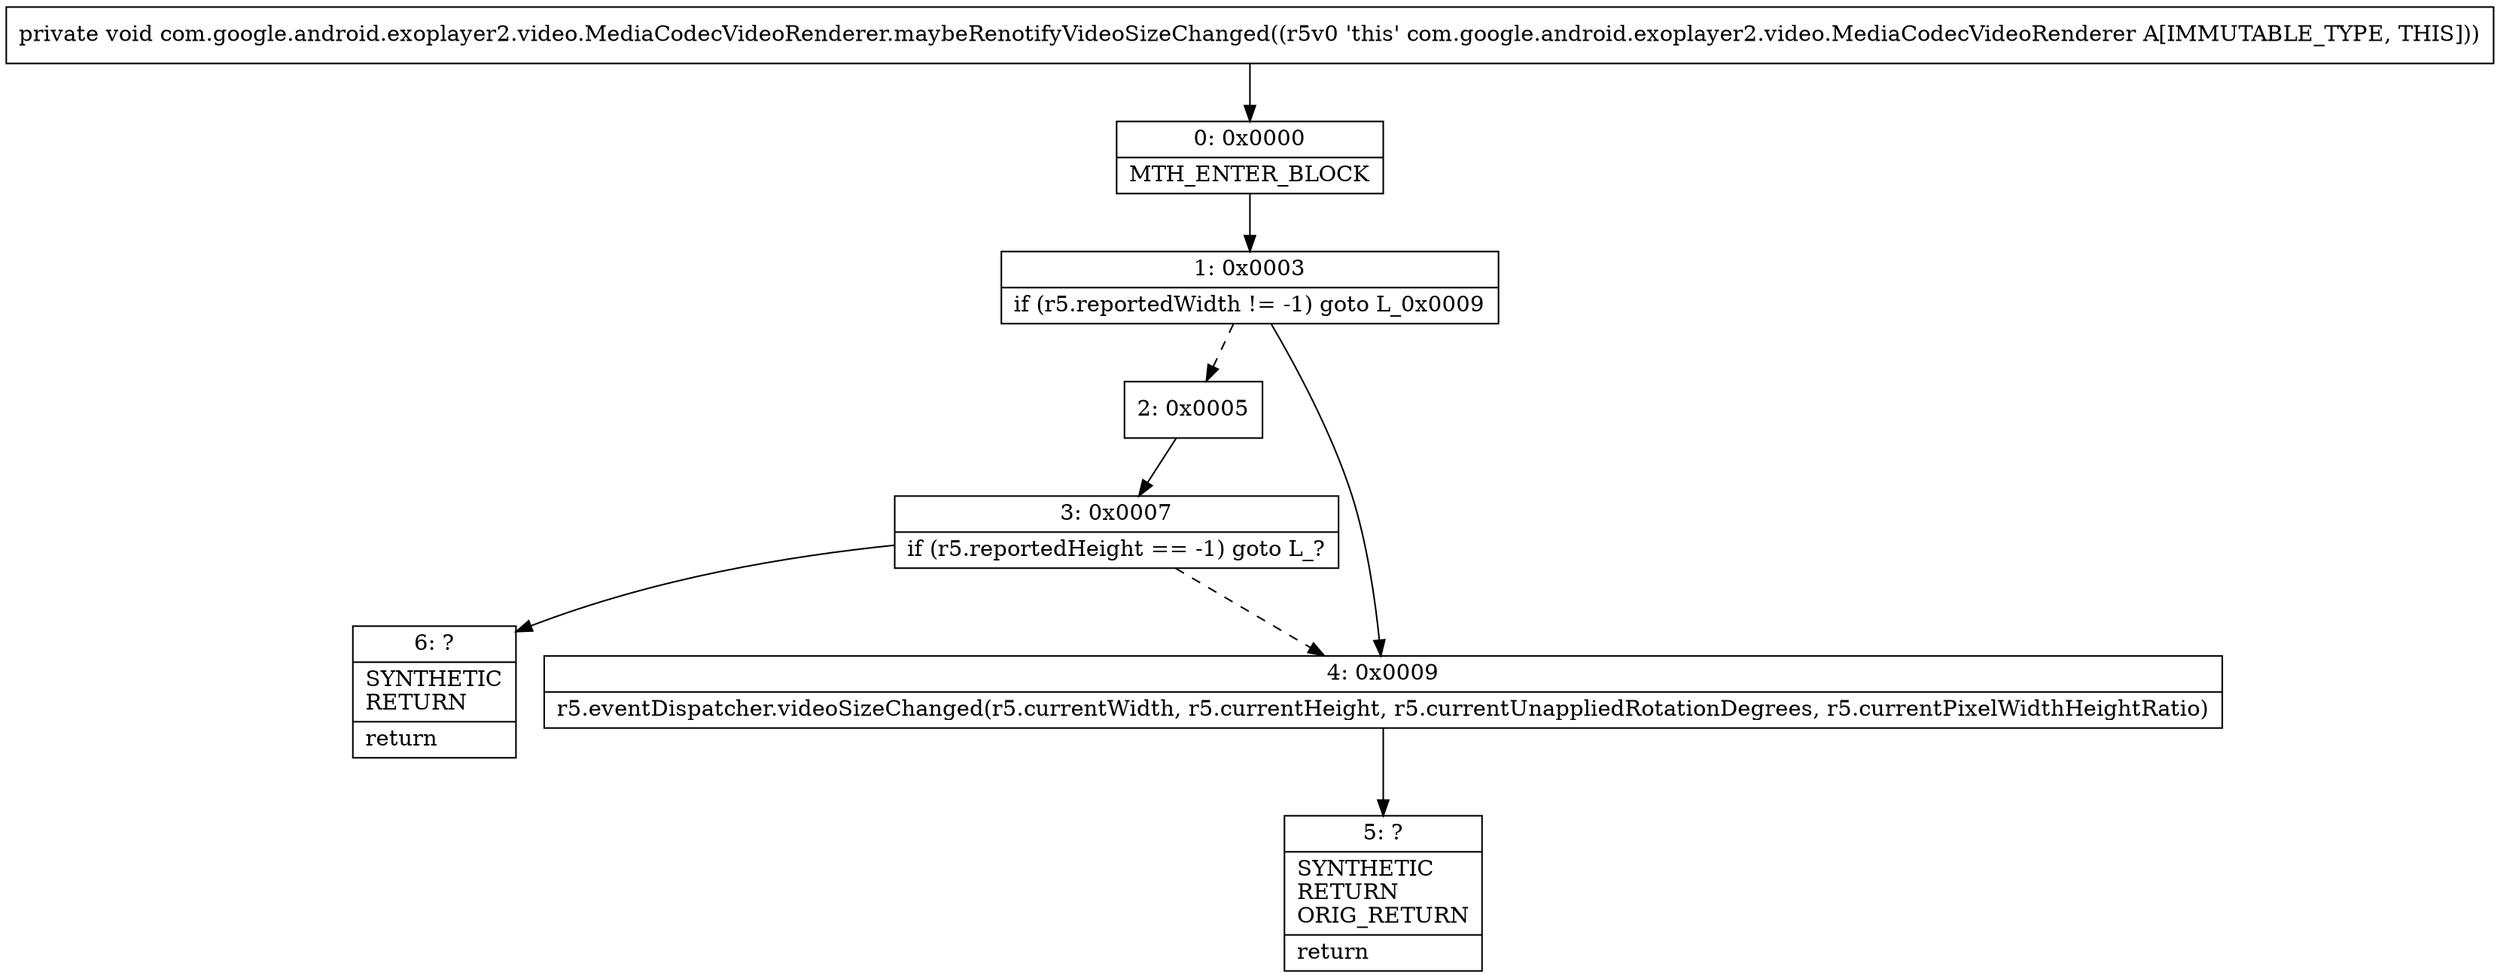 digraph "CFG forcom.google.android.exoplayer2.video.MediaCodecVideoRenderer.maybeRenotifyVideoSizeChanged()V" {
Node_0 [shape=record,label="{0\:\ 0x0000|MTH_ENTER_BLOCK\l}"];
Node_1 [shape=record,label="{1\:\ 0x0003|if (r5.reportedWidth != \-1) goto L_0x0009\l}"];
Node_2 [shape=record,label="{2\:\ 0x0005}"];
Node_3 [shape=record,label="{3\:\ 0x0007|if (r5.reportedHeight == \-1) goto L_?\l}"];
Node_4 [shape=record,label="{4\:\ 0x0009|r5.eventDispatcher.videoSizeChanged(r5.currentWidth, r5.currentHeight, r5.currentUnappliedRotationDegrees, r5.currentPixelWidthHeightRatio)\l}"];
Node_5 [shape=record,label="{5\:\ ?|SYNTHETIC\lRETURN\lORIG_RETURN\l|return\l}"];
Node_6 [shape=record,label="{6\:\ ?|SYNTHETIC\lRETURN\l|return\l}"];
MethodNode[shape=record,label="{private void com.google.android.exoplayer2.video.MediaCodecVideoRenderer.maybeRenotifyVideoSizeChanged((r5v0 'this' com.google.android.exoplayer2.video.MediaCodecVideoRenderer A[IMMUTABLE_TYPE, THIS])) }"];
MethodNode -> Node_0;
Node_0 -> Node_1;
Node_1 -> Node_2[style=dashed];
Node_1 -> Node_4;
Node_2 -> Node_3;
Node_3 -> Node_4[style=dashed];
Node_3 -> Node_6;
Node_4 -> Node_5;
}

